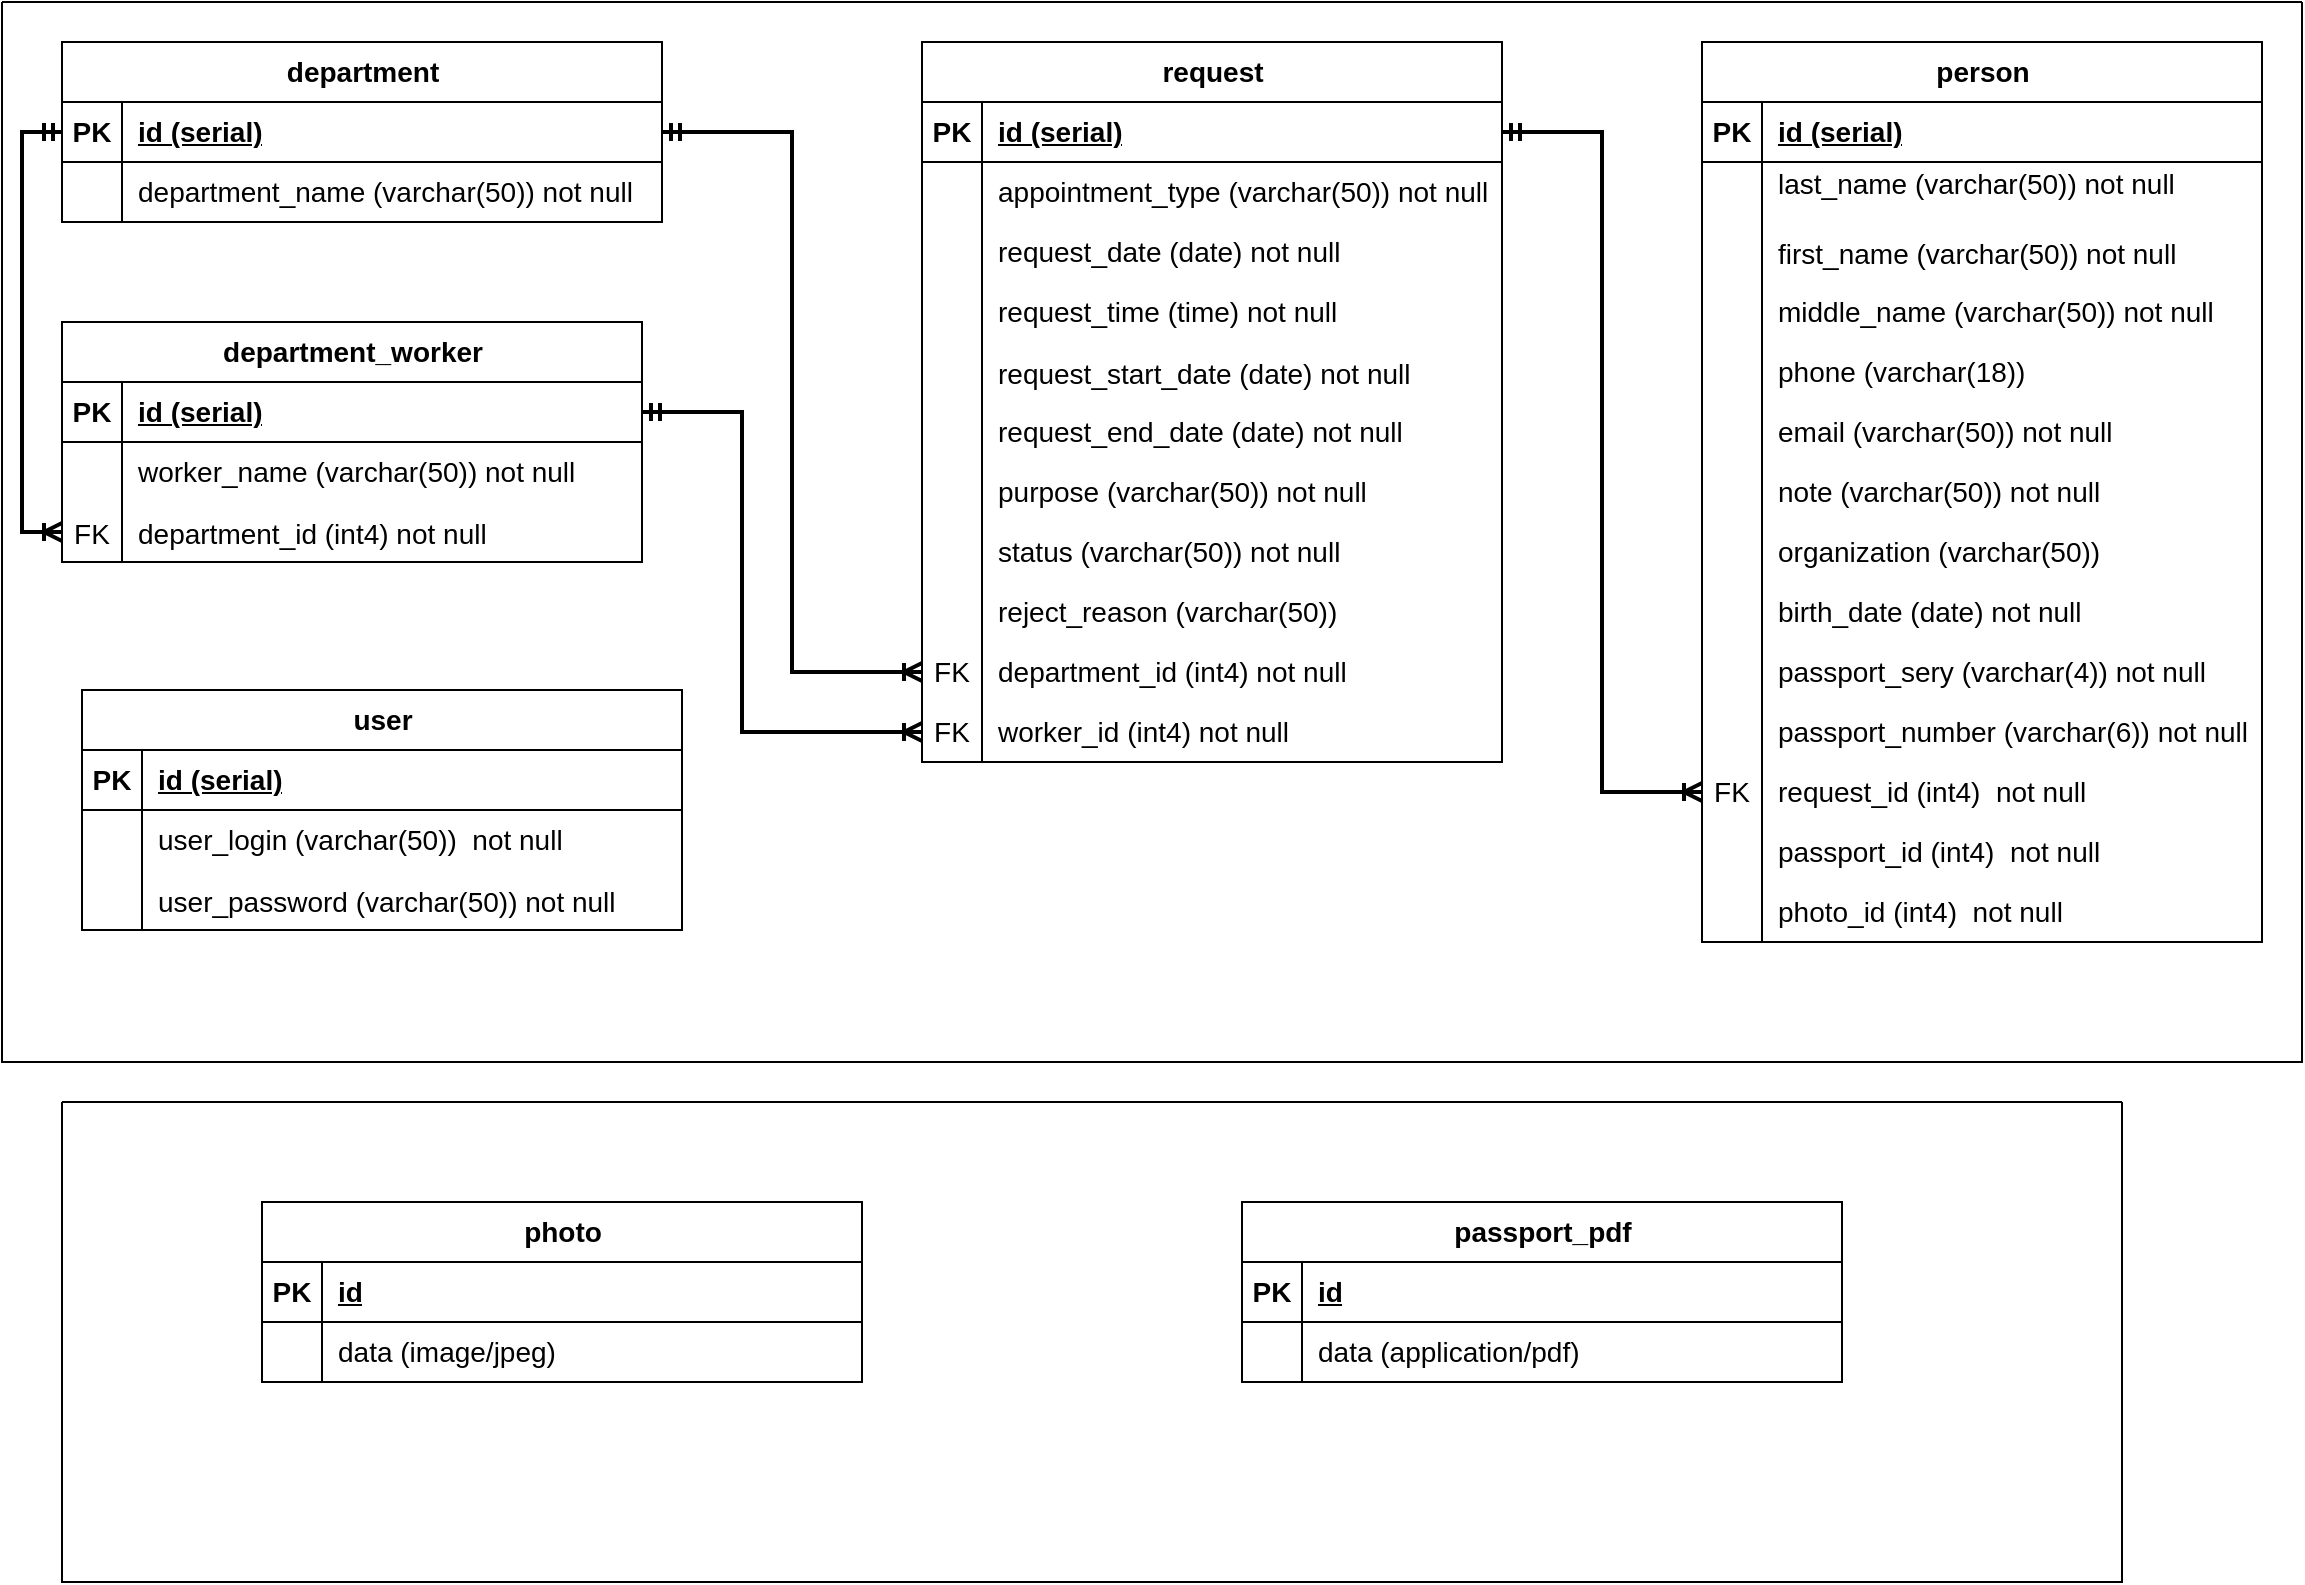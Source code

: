 <mxfile version="26.2.14">
  <diagram name="Страница — 1" id="E4Tfl_cZ5cQZEtXkLllU">
    <mxGraphModel dx="4355" dy="1090" grid="1" gridSize="10" guides="1" tooltips="1" connect="1" arrows="1" fold="1" page="1" pageScale="1" pageWidth="1169" pageHeight="827" math="0" shadow="0">
      <root>
        <mxCell id="0" />
        <mxCell id="1" parent="0" />
        <mxCell id="SEV8VFRl0ONZieU_gucn-11" value="department_worker" style="shape=table;startSize=30;container=1;collapsible=1;childLayout=tableLayout;fixedRows=1;rowLines=0;fontStyle=1;align=center;resizeLast=1;html=1;fontSize=14;" parent="1" vertex="1">
          <mxGeometry x="-2300" y="170" width="290" height="120" as="geometry" />
        </mxCell>
        <mxCell id="SEV8VFRl0ONZieU_gucn-12" value="" style="shape=tableRow;horizontal=0;startSize=0;swimlaneHead=0;swimlaneBody=0;fillColor=none;collapsible=0;dropTarget=0;points=[[0,0.5],[1,0.5]];portConstraint=eastwest;top=0;left=0;right=0;bottom=1;fontSize=14;" parent="SEV8VFRl0ONZieU_gucn-11" vertex="1">
          <mxGeometry y="30" width="290" height="30" as="geometry" />
        </mxCell>
        <mxCell id="SEV8VFRl0ONZieU_gucn-13" value="PK" style="shape=partialRectangle;connectable=0;fillColor=none;top=0;left=0;bottom=0;right=0;fontStyle=1;overflow=hidden;whiteSpace=wrap;html=1;fontSize=14;" parent="SEV8VFRl0ONZieU_gucn-12" vertex="1">
          <mxGeometry width="30" height="30" as="geometry">
            <mxRectangle width="30" height="30" as="alternateBounds" />
          </mxGeometry>
        </mxCell>
        <mxCell id="SEV8VFRl0ONZieU_gucn-14" value="id (serial)" style="shape=partialRectangle;connectable=0;fillColor=none;top=0;left=0;bottom=0;right=0;align=left;spacingLeft=6;fontStyle=5;overflow=hidden;whiteSpace=wrap;html=1;fontSize=14;" parent="SEV8VFRl0ONZieU_gucn-12" vertex="1">
          <mxGeometry x="30" width="260" height="30" as="geometry">
            <mxRectangle width="260" height="30" as="alternateBounds" />
          </mxGeometry>
        </mxCell>
        <mxCell id="SEV8VFRl0ONZieU_gucn-15" value="" style="shape=tableRow;horizontal=0;startSize=0;swimlaneHead=0;swimlaneBody=0;fillColor=none;collapsible=0;dropTarget=0;points=[[0,0.5],[1,0.5]];portConstraint=eastwest;top=0;left=0;right=0;bottom=0;fontSize=14;" parent="SEV8VFRl0ONZieU_gucn-11" vertex="1">
          <mxGeometry y="60" width="290" height="30" as="geometry" />
        </mxCell>
        <mxCell id="SEV8VFRl0ONZieU_gucn-16" value="" style="shape=partialRectangle;connectable=0;fillColor=none;top=0;left=0;bottom=0;right=0;editable=1;overflow=hidden;whiteSpace=wrap;html=1;fontSize=14;" parent="SEV8VFRl0ONZieU_gucn-15" vertex="1">
          <mxGeometry width="30" height="30" as="geometry">
            <mxRectangle width="30" height="30" as="alternateBounds" />
          </mxGeometry>
        </mxCell>
        <mxCell id="SEV8VFRl0ONZieU_gucn-17" value="worker_name (varchar(50)) not null" style="shape=partialRectangle;connectable=0;fillColor=none;top=0;left=0;bottom=0;right=0;align=left;spacingLeft=6;overflow=hidden;whiteSpace=wrap;html=1;fontSize=14;" parent="SEV8VFRl0ONZieU_gucn-15" vertex="1">
          <mxGeometry x="30" width="260" height="30" as="geometry">
            <mxRectangle width="260" height="30" as="alternateBounds" />
          </mxGeometry>
        </mxCell>
        <mxCell id="SEV8VFRl0ONZieU_gucn-18" value="" style="shape=tableRow;horizontal=0;startSize=0;swimlaneHead=0;swimlaneBody=0;fillColor=none;collapsible=0;dropTarget=0;points=[[0,0.5],[1,0.5]];portConstraint=eastwest;top=0;left=0;right=0;bottom=0;fontSize=14;" parent="SEV8VFRl0ONZieU_gucn-11" vertex="1">
          <mxGeometry y="90" width="290" height="30" as="geometry" />
        </mxCell>
        <mxCell id="SEV8VFRl0ONZieU_gucn-19" value="FK" style="shape=partialRectangle;connectable=0;fillColor=none;top=0;left=0;bottom=0;right=0;editable=1;overflow=hidden;fontSize=14;" parent="SEV8VFRl0ONZieU_gucn-18" vertex="1">
          <mxGeometry width="30" height="30" as="geometry">
            <mxRectangle width="30" height="30" as="alternateBounds" />
          </mxGeometry>
        </mxCell>
        <mxCell id="SEV8VFRl0ONZieU_gucn-20" value="department_id (int4) not null" style="shape=partialRectangle;connectable=0;fillColor=none;top=0;left=0;bottom=0;right=0;align=left;spacingLeft=6;overflow=hidden;fontSize=14;" parent="SEV8VFRl0ONZieU_gucn-18" vertex="1">
          <mxGeometry x="30" width="260" height="30" as="geometry">
            <mxRectangle width="260" height="30" as="alternateBounds" />
          </mxGeometry>
        </mxCell>
        <mxCell id="SEV8VFRl0ONZieU_gucn-36" value="department" style="shape=table;startSize=30;container=1;collapsible=1;childLayout=tableLayout;fixedRows=1;rowLines=0;fontStyle=1;align=center;resizeLast=1;html=1;fontSize=14;" parent="1" vertex="1">
          <mxGeometry x="-2300" y="30" width="300" height="90" as="geometry" />
        </mxCell>
        <mxCell id="SEV8VFRl0ONZieU_gucn-37" value="" style="shape=tableRow;horizontal=0;startSize=0;swimlaneHead=0;swimlaneBody=0;fillColor=none;collapsible=0;dropTarget=0;points=[[0,0.5],[1,0.5]];portConstraint=eastwest;top=0;left=0;right=0;bottom=1;fontSize=14;" parent="SEV8VFRl0ONZieU_gucn-36" vertex="1">
          <mxGeometry y="30" width="300" height="30" as="geometry" />
        </mxCell>
        <mxCell id="SEV8VFRl0ONZieU_gucn-38" value="PK" style="shape=partialRectangle;connectable=0;fillColor=none;top=0;left=0;bottom=0;right=0;fontStyle=1;overflow=hidden;whiteSpace=wrap;html=1;fontSize=14;" parent="SEV8VFRl0ONZieU_gucn-37" vertex="1">
          <mxGeometry width="30" height="30" as="geometry">
            <mxRectangle width="30" height="30" as="alternateBounds" />
          </mxGeometry>
        </mxCell>
        <mxCell id="SEV8VFRl0ONZieU_gucn-39" value="id (serial)" style="shape=partialRectangle;connectable=0;fillColor=none;top=0;left=0;bottom=0;right=0;align=left;spacingLeft=6;fontStyle=5;overflow=hidden;whiteSpace=wrap;html=1;fontSize=14;" parent="SEV8VFRl0ONZieU_gucn-37" vertex="1">
          <mxGeometry x="30" width="270" height="30" as="geometry">
            <mxRectangle width="270" height="30" as="alternateBounds" />
          </mxGeometry>
        </mxCell>
        <mxCell id="SEV8VFRl0ONZieU_gucn-40" value="" style="shape=tableRow;horizontal=0;startSize=0;swimlaneHead=0;swimlaneBody=0;fillColor=none;collapsible=0;dropTarget=0;points=[[0,0.5],[1,0.5]];portConstraint=eastwest;top=0;left=0;right=0;bottom=0;fontSize=14;" parent="SEV8VFRl0ONZieU_gucn-36" vertex="1">
          <mxGeometry y="60" width="300" height="30" as="geometry" />
        </mxCell>
        <mxCell id="SEV8VFRl0ONZieU_gucn-41" value="" style="shape=partialRectangle;connectable=0;fillColor=none;top=0;left=0;bottom=0;right=0;editable=1;overflow=hidden;whiteSpace=wrap;html=1;fontSize=14;" parent="SEV8VFRl0ONZieU_gucn-40" vertex="1">
          <mxGeometry width="30" height="30" as="geometry">
            <mxRectangle width="30" height="30" as="alternateBounds" />
          </mxGeometry>
        </mxCell>
        <mxCell id="SEV8VFRl0ONZieU_gucn-42" value="department_name (varchar(50)) not null&amp;nbsp;" style="shape=partialRectangle;connectable=0;fillColor=none;top=0;left=0;bottom=0;right=0;align=left;spacingLeft=6;overflow=hidden;whiteSpace=wrap;html=1;fontSize=14;" parent="SEV8VFRl0ONZieU_gucn-40" vertex="1">
          <mxGeometry x="30" width="270" height="30" as="geometry">
            <mxRectangle width="270" height="30" as="alternateBounds" />
          </mxGeometry>
        </mxCell>
        <mxCell id="SEV8VFRl0ONZieU_gucn-61" value="person" style="shape=table;startSize=30;container=1;collapsible=1;childLayout=tableLayout;fixedRows=1;rowLines=0;fontStyle=1;align=center;resizeLast=1;html=1;fontSize=14;" parent="1" vertex="1">
          <mxGeometry x="-1480" y="30" width="280" height="450" as="geometry" />
        </mxCell>
        <mxCell id="SEV8VFRl0ONZieU_gucn-62" value="" style="shape=tableRow;horizontal=0;startSize=0;swimlaneHead=0;swimlaneBody=0;fillColor=none;collapsible=0;dropTarget=0;points=[[0,0.5],[1,0.5]];portConstraint=eastwest;top=0;left=0;right=0;bottom=1;fontSize=14;" parent="SEV8VFRl0ONZieU_gucn-61" vertex="1">
          <mxGeometry y="30" width="280" height="30" as="geometry" />
        </mxCell>
        <mxCell id="SEV8VFRl0ONZieU_gucn-63" value="PK" style="shape=partialRectangle;connectable=0;fillColor=none;top=0;left=0;bottom=0;right=0;fontStyle=1;overflow=hidden;whiteSpace=wrap;html=1;fontSize=14;" parent="SEV8VFRl0ONZieU_gucn-62" vertex="1">
          <mxGeometry width="30" height="30" as="geometry">
            <mxRectangle width="30" height="30" as="alternateBounds" />
          </mxGeometry>
        </mxCell>
        <mxCell id="SEV8VFRl0ONZieU_gucn-64" value="id (serial)" style="shape=partialRectangle;connectable=0;fillColor=none;top=0;left=0;bottom=0;right=0;align=left;spacingLeft=6;fontStyle=5;overflow=hidden;whiteSpace=wrap;html=1;fontSize=14;" parent="SEV8VFRl0ONZieU_gucn-62" vertex="1">
          <mxGeometry x="30" width="250" height="30" as="geometry">
            <mxRectangle width="250" height="30" as="alternateBounds" />
          </mxGeometry>
        </mxCell>
        <mxCell id="SEV8VFRl0ONZieU_gucn-65" value="" style="shape=tableRow;horizontal=0;startSize=0;swimlaneHead=0;swimlaneBody=0;fillColor=none;collapsible=0;dropTarget=0;points=[[0,0.5],[1,0.5]];portConstraint=eastwest;top=0;left=0;right=0;bottom=0;fontSize=14;" parent="SEV8VFRl0ONZieU_gucn-61" vertex="1">
          <mxGeometry y="60" width="280" height="30" as="geometry" />
        </mxCell>
        <mxCell id="SEV8VFRl0ONZieU_gucn-66" value="" style="shape=partialRectangle;connectable=0;fillColor=none;top=0;left=0;bottom=0;right=0;editable=1;overflow=hidden;whiteSpace=wrap;html=1;fontSize=14;" parent="SEV8VFRl0ONZieU_gucn-65" vertex="1">
          <mxGeometry width="30" height="30" as="geometry">
            <mxRectangle width="30" height="30" as="alternateBounds" />
          </mxGeometry>
        </mxCell>
        <mxCell id="SEV8VFRl0ONZieU_gucn-67" value="last_name (varchar(50)) not null&lt;span style=&quot;color: rgba(0, 0, 0, 0); font-family: monospace; text-wrap-mode: nowrap;&quot;&gt;%3CmxGraphModel%3E%3Croot%3E%3CmxCell%20id%3D%220%22%2F%3E%3CmxCell%20id%3D%221%22%20parent%3D%220%22%2F%3E%3CmxCell%20id%3D%222%22%20value%3D%22%22%20style%3D%22shape%3DtableRow%3Bhorizontal%3D0%3BstartSize%3D0%3BswimlaneHead%3D0%3BswimlaneBody%3D0%3BfillColor%3Dnone%3Bcollapsible%3D0%3BdropTarget%3D0%3Bpoints%3D%5B%5B0%2C0.5%5D%2C%5B1%2C0.5%5D%5D%3BportConstraint%3Deastwest%3Btop%3D0%3Bleft%3D0%3Bright%3D0%3Bbottom%3D0%3BfontSize%3D14%3B%22%20vertex%3D%221%22%20parent%3D%221%22%3E%3CmxGeometry%20x%3D%22-1870%22%20y%3D%22180%22%20width%3D%22290%22%20height%3D%2230%22%20as%3D%22geometry%22%2F%3E%3C%2FmxCell%3E%3CmxCell%20id%3D%223%22%20value%3D%22%22%20style%3D%22shape%3DpartialRectangle%3Bconnectable%3D0%3BfillColor%3Dnone%3Btop%3D0%3Bleft%3D0%3Bbottom%3D0%3Bright%3D0%3BfontStyle%3D0%3Boverflow%3Dhidden%3BwhiteSpace%3Dwrap%3Bhtml%3D1%3BfontSize%3D14%3B%22%20vertex%3D%221%22%20parent%3D%222%22%3E%3CmxGeometry%20width%3D%2230%22%20height%3D%2230%22%20as%3D%22geometry%22%3E%3CmxRectangle%20width%3D%2230%22%20height%3D%2230%22%20as%3D%22alternateBounds%22%2F%3E%3C%2FmxGeometry%3E%3C%2FmxCell%3E%3CmxCell%20id%3D%224%22%20value%3D%22status%20(varchar(50))%22%20style%3D%22shape%3DpartialRectangle%3Bconnectable%3D0%3BfillColor%3Dnone%3Btop%3D0%3Bleft%3D0%3Bbottom%3D0%3Bright%3D0%3Balign%3Dleft%3BspacingLeft%3D6%3BfontStyle%3D0%3Boverflow%3Dhidden%3BwhiteSpace%3Dwrap%3Bhtml%3D1%3BfontSize%3D14%3B%22%20vertex%3D%221%22%20parent%3D%222%22%3E%3CmxGeometry%20x%3D%2230%22%20width%3D%22260%22%20height%3D%2230%22%20as%3D%22geometry%22%3E%3CmxRectangle%20width%3D%22260%22%20height%3D%2230%22%20as%3D%22alternateBounds%22%2F%3E%3C%2FmxGeometry%3E%3C%2FmxCell%3E%3C%2Froot%3E%3C%2FmxGraphModel%3E&amp;nbsp;&lt;/span&gt;" style="shape=partialRectangle;connectable=0;fillColor=none;top=0;left=0;bottom=0;right=0;align=left;spacingLeft=6;overflow=hidden;whiteSpace=wrap;html=1;fontSize=14;" parent="SEV8VFRl0ONZieU_gucn-65" vertex="1">
          <mxGeometry x="30" width="250" height="30" as="geometry">
            <mxRectangle width="250" height="30" as="alternateBounds" />
          </mxGeometry>
        </mxCell>
        <mxCell id="SEV8VFRl0ONZieU_gucn-68" value="" style="shape=tableRow;horizontal=0;startSize=0;swimlaneHead=0;swimlaneBody=0;fillColor=none;collapsible=0;dropTarget=0;points=[[0,0.5],[1,0.5]];portConstraint=eastwest;top=0;left=0;right=0;bottom=0;fontSize=14;" parent="SEV8VFRl0ONZieU_gucn-61" vertex="1">
          <mxGeometry y="90" width="280" height="30" as="geometry" />
        </mxCell>
        <mxCell id="SEV8VFRl0ONZieU_gucn-69" value="" style="shape=partialRectangle;connectable=0;fillColor=none;top=0;left=0;bottom=0;right=0;editable=1;overflow=hidden;fontSize=14;" parent="SEV8VFRl0ONZieU_gucn-68" vertex="1">
          <mxGeometry width="30" height="30" as="geometry">
            <mxRectangle width="30" height="30" as="alternateBounds" />
          </mxGeometry>
        </mxCell>
        <mxCell id="SEV8VFRl0ONZieU_gucn-70" value="first_name (varchar(50)) not null" style="shape=partialRectangle;connectable=0;fillColor=none;top=0;left=0;bottom=0;right=0;align=left;spacingLeft=6;overflow=hidden;fontSize=14;" parent="SEV8VFRl0ONZieU_gucn-68" vertex="1">
          <mxGeometry x="30" width="250" height="30" as="geometry">
            <mxRectangle width="250" height="30" as="alternateBounds" />
          </mxGeometry>
        </mxCell>
        <mxCell id="SEV8VFRl0ONZieU_gucn-72" value="" style="shape=tableRow;horizontal=0;startSize=0;swimlaneHead=0;swimlaneBody=0;fillColor=none;collapsible=0;dropTarget=0;points=[[0,0.5],[1,0.5]];portConstraint=eastwest;top=0;left=0;right=0;bottom=0;fontSize=14;" parent="SEV8VFRl0ONZieU_gucn-61" vertex="1">
          <mxGeometry y="120" width="280" height="30" as="geometry" />
        </mxCell>
        <mxCell id="SEV8VFRl0ONZieU_gucn-73" value="" style="shape=partialRectangle;connectable=0;fillColor=none;top=0;left=0;bottom=0;right=0;fontStyle=0;overflow=hidden;whiteSpace=wrap;html=1;fontSize=14;" parent="SEV8VFRl0ONZieU_gucn-72" vertex="1">
          <mxGeometry width="30" height="30" as="geometry">
            <mxRectangle width="30" height="30" as="alternateBounds" />
          </mxGeometry>
        </mxCell>
        <mxCell id="SEV8VFRl0ONZieU_gucn-74" value="middle_name (varchar(50))&amp;nbsp;not null" style="shape=partialRectangle;connectable=0;fillColor=none;top=0;left=0;bottom=0;right=0;align=left;spacingLeft=6;fontStyle=0;overflow=hidden;whiteSpace=wrap;html=1;fontSize=14;" parent="SEV8VFRl0ONZieU_gucn-72" vertex="1">
          <mxGeometry x="30" width="250" height="30" as="geometry">
            <mxRectangle width="250" height="30" as="alternateBounds" />
          </mxGeometry>
        </mxCell>
        <mxCell id="SEV8VFRl0ONZieU_gucn-80" value="" style="shape=tableRow;horizontal=0;startSize=0;swimlaneHead=0;swimlaneBody=0;fillColor=none;collapsible=0;dropTarget=0;points=[[0,0.5],[1,0.5]];portConstraint=eastwest;top=0;left=0;right=0;bottom=0;fontSize=14;" parent="SEV8VFRl0ONZieU_gucn-61" vertex="1">
          <mxGeometry y="150" width="280" height="30" as="geometry" />
        </mxCell>
        <mxCell id="SEV8VFRl0ONZieU_gucn-81" value="" style="shape=partialRectangle;connectable=0;fillColor=none;top=0;left=0;bottom=0;right=0;fontStyle=0;overflow=hidden;whiteSpace=wrap;html=1;fontSize=14;" parent="SEV8VFRl0ONZieU_gucn-80" vertex="1">
          <mxGeometry width="30" height="30" as="geometry">
            <mxRectangle width="30" height="30" as="alternateBounds" />
          </mxGeometry>
        </mxCell>
        <mxCell id="SEV8VFRl0ONZieU_gucn-82" value="phone (varchar(18))" style="shape=partialRectangle;connectable=0;fillColor=none;top=0;left=0;bottom=0;right=0;align=left;spacingLeft=6;fontStyle=0;overflow=hidden;whiteSpace=wrap;html=1;fontSize=14;" parent="SEV8VFRl0ONZieU_gucn-80" vertex="1">
          <mxGeometry x="30" width="250" height="30" as="geometry">
            <mxRectangle width="250" height="30" as="alternateBounds" />
          </mxGeometry>
        </mxCell>
        <mxCell id="SEV8VFRl0ONZieU_gucn-84" value="" style="shape=tableRow;horizontal=0;startSize=0;swimlaneHead=0;swimlaneBody=0;fillColor=none;collapsible=0;dropTarget=0;points=[[0,0.5],[1,0.5]];portConstraint=eastwest;top=0;left=0;right=0;bottom=0;fontSize=14;" parent="SEV8VFRl0ONZieU_gucn-61" vertex="1">
          <mxGeometry y="180" width="280" height="30" as="geometry" />
        </mxCell>
        <mxCell id="SEV8VFRl0ONZieU_gucn-85" value="" style="shape=partialRectangle;connectable=0;fillColor=none;top=0;left=0;bottom=0;right=0;fontStyle=0;overflow=hidden;whiteSpace=wrap;html=1;fontSize=14;" parent="SEV8VFRl0ONZieU_gucn-84" vertex="1">
          <mxGeometry width="30" height="30" as="geometry">
            <mxRectangle width="30" height="30" as="alternateBounds" />
          </mxGeometry>
        </mxCell>
        <mxCell id="SEV8VFRl0ONZieU_gucn-86" value="email (varchar(50))&amp;nbsp;not null" style="shape=partialRectangle;connectable=0;fillColor=none;top=0;left=0;bottom=0;right=0;align=left;spacingLeft=6;fontStyle=0;overflow=hidden;whiteSpace=wrap;html=1;fontSize=14;" parent="SEV8VFRl0ONZieU_gucn-84" vertex="1">
          <mxGeometry x="30" width="250" height="30" as="geometry">
            <mxRectangle width="250" height="30" as="alternateBounds" />
          </mxGeometry>
        </mxCell>
        <mxCell id="SEV8VFRl0ONZieU_gucn-88" value="" style="shape=tableRow;horizontal=0;startSize=0;swimlaneHead=0;swimlaneBody=0;fillColor=none;collapsible=0;dropTarget=0;points=[[0,0.5],[1,0.5]];portConstraint=eastwest;top=0;left=0;right=0;bottom=0;fontSize=14;" parent="SEV8VFRl0ONZieU_gucn-61" vertex="1">
          <mxGeometry y="210" width="280" height="30" as="geometry" />
        </mxCell>
        <mxCell id="SEV8VFRl0ONZieU_gucn-89" value="" style="shape=partialRectangle;connectable=0;fillColor=none;top=0;left=0;bottom=0;right=0;fontStyle=0;overflow=hidden;whiteSpace=wrap;html=1;fontSize=14;" parent="SEV8VFRl0ONZieU_gucn-88" vertex="1">
          <mxGeometry width="30" height="30" as="geometry">
            <mxRectangle width="30" height="30" as="alternateBounds" />
          </mxGeometry>
        </mxCell>
        <mxCell id="SEV8VFRl0ONZieU_gucn-90" value="note (varchar(50))&amp;nbsp;not null" style="shape=partialRectangle;connectable=0;fillColor=none;top=0;left=0;bottom=0;right=0;align=left;spacingLeft=6;fontStyle=0;overflow=hidden;whiteSpace=wrap;html=1;fontSize=14;" parent="SEV8VFRl0ONZieU_gucn-88" vertex="1">
          <mxGeometry x="30" width="250" height="30" as="geometry">
            <mxRectangle width="250" height="30" as="alternateBounds" />
          </mxGeometry>
        </mxCell>
        <mxCell id="SEV8VFRl0ONZieU_gucn-92" value="" style="shape=tableRow;horizontal=0;startSize=0;swimlaneHead=0;swimlaneBody=0;fillColor=none;collapsible=0;dropTarget=0;points=[[0,0.5],[1,0.5]];portConstraint=eastwest;top=0;left=0;right=0;bottom=0;fontSize=14;" parent="SEV8VFRl0ONZieU_gucn-61" vertex="1">
          <mxGeometry y="240" width="280" height="30" as="geometry" />
        </mxCell>
        <mxCell id="SEV8VFRl0ONZieU_gucn-93" value="" style="shape=partialRectangle;connectable=0;fillColor=none;top=0;left=0;bottom=0;right=0;fontStyle=0;overflow=hidden;whiteSpace=wrap;html=1;fontSize=14;" parent="SEV8VFRl0ONZieU_gucn-92" vertex="1">
          <mxGeometry width="30" height="30" as="geometry">
            <mxRectangle width="30" height="30" as="alternateBounds" />
          </mxGeometry>
        </mxCell>
        <mxCell id="SEV8VFRl0ONZieU_gucn-94" value="organization (varchar(50))" style="shape=partialRectangle;connectable=0;fillColor=none;top=0;left=0;bottom=0;right=0;align=left;spacingLeft=6;fontStyle=0;overflow=hidden;whiteSpace=wrap;html=1;fontSize=14;" parent="SEV8VFRl0ONZieU_gucn-92" vertex="1">
          <mxGeometry x="30" width="250" height="30" as="geometry">
            <mxRectangle width="250" height="30" as="alternateBounds" />
          </mxGeometry>
        </mxCell>
        <mxCell id="SEV8VFRl0ONZieU_gucn-96" value="" style="shape=tableRow;horizontal=0;startSize=0;swimlaneHead=0;swimlaneBody=0;fillColor=none;collapsible=0;dropTarget=0;points=[[0,0.5],[1,0.5]];portConstraint=eastwest;top=0;left=0;right=0;bottom=0;fontSize=14;" parent="SEV8VFRl0ONZieU_gucn-61" vertex="1">
          <mxGeometry y="270" width="280" height="30" as="geometry" />
        </mxCell>
        <mxCell id="SEV8VFRl0ONZieU_gucn-97" value="" style="shape=partialRectangle;connectable=0;fillColor=none;top=0;left=0;bottom=0;right=0;fontStyle=0;overflow=hidden;whiteSpace=wrap;html=1;fontSize=14;" parent="SEV8VFRl0ONZieU_gucn-96" vertex="1">
          <mxGeometry width="30" height="30" as="geometry">
            <mxRectangle width="30" height="30" as="alternateBounds" />
          </mxGeometry>
        </mxCell>
        <mxCell id="SEV8VFRl0ONZieU_gucn-98" value="birth_date (date)&amp;nbsp;not null" style="shape=partialRectangle;connectable=0;fillColor=none;top=0;left=0;bottom=0;right=0;align=left;spacingLeft=6;fontStyle=0;overflow=hidden;whiteSpace=wrap;html=1;fontSize=14;" parent="SEV8VFRl0ONZieU_gucn-96" vertex="1">
          <mxGeometry x="30" width="250" height="30" as="geometry">
            <mxRectangle width="250" height="30" as="alternateBounds" />
          </mxGeometry>
        </mxCell>
        <mxCell id="SEV8VFRl0ONZieU_gucn-100" value="" style="shape=tableRow;horizontal=0;startSize=0;swimlaneHead=0;swimlaneBody=0;fillColor=none;collapsible=0;dropTarget=0;points=[[0,0.5],[1,0.5]];portConstraint=eastwest;top=0;left=0;right=0;bottom=0;fontSize=14;" parent="SEV8VFRl0ONZieU_gucn-61" vertex="1">
          <mxGeometry y="300" width="280" height="30" as="geometry" />
        </mxCell>
        <mxCell id="SEV8VFRl0ONZieU_gucn-101" value="" style="shape=partialRectangle;connectable=0;fillColor=none;top=0;left=0;bottom=0;right=0;fontStyle=0;overflow=hidden;whiteSpace=wrap;html=1;fontSize=14;" parent="SEV8VFRl0ONZieU_gucn-100" vertex="1">
          <mxGeometry width="30" height="30" as="geometry">
            <mxRectangle width="30" height="30" as="alternateBounds" />
          </mxGeometry>
        </mxCell>
        <mxCell id="SEV8VFRl0ONZieU_gucn-102" value="passport_sery (varchar(4))&amp;nbsp;not null" style="shape=partialRectangle;connectable=0;fillColor=none;top=0;left=0;bottom=0;right=0;align=left;spacingLeft=6;fontStyle=0;overflow=hidden;whiteSpace=wrap;html=1;fontSize=14;" parent="SEV8VFRl0ONZieU_gucn-100" vertex="1">
          <mxGeometry x="30" width="250" height="30" as="geometry">
            <mxRectangle width="250" height="30" as="alternateBounds" />
          </mxGeometry>
        </mxCell>
        <mxCell id="SEV8VFRl0ONZieU_gucn-104" value="" style="shape=tableRow;horizontal=0;startSize=0;swimlaneHead=0;swimlaneBody=0;fillColor=none;collapsible=0;dropTarget=0;points=[[0,0.5],[1,0.5]];portConstraint=eastwest;top=0;left=0;right=0;bottom=0;fontSize=14;" parent="SEV8VFRl0ONZieU_gucn-61" vertex="1">
          <mxGeometry y="330" width="280" height="30" as="geometry" />
        </mxCell>
        <mxCell id="SEV8VFRl0ONZieU_gucn-105" value="" style="shape=partialRectangle;connectable=0;fillColor=none;top=0;left=0;bottom=0;right=0;fontStyle=0;overflow=hidden;whiteSpace=wrap;html=1;fontSize=14;" parent="SEV8VFRl0ONZieU_gucn-104" vertex="1">
          <mxGeometry width="30" height="30" as="geometry">
            <mxRectangle width="30" height="30" as="alternateBounds" />
          </mxGeometry>
        </mxCell>
        <mxCell id="SEV8VFRl0ONZieU_gucn-106" value="passport_number (varchar(6)) not null" style="shape=partialRectangle;connectable=0;fillColor=none;top=0;left=0;bottom=0;right=0;align=left;spacingLeft=6;fontStyle=0;overflow=hidden;whiteSpace=wrap;html=1;fontSize=14;" parent="SEV8VFRl0ONZieU_gucn-104" vertex="1">
          <mxGeometry x="30" width="250" height="30" as="geometry">
            <mxRectangle width="250" height="30" as="alternateBounds" />
          </mxGeometry>
        </mxCell>
        <mxCell id="SEV8VFRl0ONZieU_gucn-108" value="" style="shape=tableRow;horizontal=0;startSize=0;swimlaneHead=0;swimlaneBody=0;fillColor=none;collapsible=0;dropTarget=0;points=[[0,0.5],[1,0.5]];portConstraint=eastwest;top=0;left=0;right=0;bottom=0;fontSize=14;" parent="SEV8VFRl0ONZieU_gucn-61" vertex="1">
          <mxGeometry y="360" width="280" height="30" as="geometry" />
        </mxCell>
        <mxCell id="SEV8VFRl0ONZieU_gucn-109" value="FK" style="shape=partialRectangle;connectable=0;fillColor=none;top=0;left=0;bottom=0;right=0;fontStyle=0;overflow=hidden;whiteSpace=wrap;html=1;fontSize=14;" parent="SEV8VFRl0ONZieU_gucn-108" vertex="1">
          <mxGeometry width="30" height="30" as="geometry">
            <mxRectangle width="30" height="30" as="alternateBounds" />
          </mxGeometry>
        </mxCell>
        <mxCell id="SEV8VFRl0ONZieU_gucn-110" value="request_id (int4)&amp;nbsp;&amp;nbsp;not null" style="shape=partialRectangle;connectable=0;fillColor=none;top=0;left=0;bottom=0;right=0;align=left;spacingLeft=6;fontStyle=0;overflow=hidden;whiteSpace=wrap;html=1;fontSize=14;" parent="SEV8VFRl0ONZieU_gucn-108" vertex="1">
          <mxGeometry x="30" width="250" height="30" as="geometry">
            <mxRectangle width="250" height="30" as="alternateBounds" />
          </mxGeometry>
        </mxCell>
        <mxCell id="SEV8VFRl0ONZieU_gucn-126" value="" style="shape=tableRow;horizontal=0;startSize=0;swimlaneHead=0;swimlaneBody=0;fillColor=none;collapsible=0;dropTarget=0;points=[[0,0.5],[1,0.5]];portConstraint=eastwest;top=0;left=0;right=0;bottom=0;fontSize=14;" parent="SEV8VFRl0ONZieU_gucn-61" vertex="1">
          <mxGeometry y="390" width="280" height="30" as="geometry" />
        </mxCell>
        <mxCell id="SEV8VFRl0ONZieU_gucn-127" value="" style="shape=partialRectangle;connectable=0;fillColor=none;top=0;left=0;bottom=0;right=0;fontStyle=0;overflow=hidden;whiteSpace=wrap;html=1;fontSize=14;" parent="SEV8VFRl0ONZieU_gucn-126" vertex="1">
          <mxGeometry width="30" height="30" as="geometry">
            <mxRectangle width="30" height="30" as="alternateBounds" />
          </mxGeometry>
        </mxCell>
        <mxCell id="SEV8VFRl0ONZieU_gucn-128" value="passport_id (int4)&amp;nbsp;&amp;nbsp;not null" style="shape=partialRectangle;connectable=0;fillColor=none;top=0;left=0;bottom=0;right=0;align=left;spacingLeft=6;fontStyle=0;overflow=hidden;whiteSpace=wrap;html=1;fontSize=14;" parent="SEV8VFRl0ONZieU_gucn-126" vertex="1">
          <mxGeometry x="30" width="250" height="30" as="geometry">
            <mxRectangle width="250" height="30" as="alternateBounds" />
          </mxGeometry>
        </mxCell>
        <mxCell id="SEV8VFRl0ONZieU_gucn-119" value="" style="shape=tableRow;horizontal=0;startSize=0;swimlaneHead=0;swimlaneBody=0;fillColor=none;collapsible=0;dropTarget=0;points=[[0,0.5],[1,0.5]];portConstraint=eastwest;top=0;left=0;right=0;bottom=0;fontSize=14;" parent="SEV8VFRl0ONZieU_gucn-61" vertex="1">
          <mxGeometry y="420" width="280" height="30" as="geometry" />
        </mxCell>
        <mxCell id="SEV8VFRl0ONZieU_gucn-120" value="" style="shape=partialRectangle;connectable=0;fillColor=none;top=0;left=0;bottom=0;right=0;fontStyle=0;overflow=hidden;whiteSpace=wrap;html=1;fontSize=14;" parent="SEV8VFRl0ONZieU_gucn-119" vertex="1">
          <mxGeometry width="30" height="30" as="geometry">
            <mxRectangle width="30" height="30" as="alternateBounds" />
          </mxGeometry>
        </mxCell>
        <mxCell id="SEV8VFRl0ONZieU_gucn-121" value="photo_id (int4)&amp;nbsp;&amp;nbsp;not null" style="shape=partialRectangle;connectable=0;fillColor=none;top=0;left=0;bottom=0;right=0;align=left;spacingLeft=6;fontStyle=0;overflow=hidden;whiteSpace=wrap;html=1;fontSize=14;" parent="SEV8VFRl0ONZieU_gucn-119" vertex="1">
          <mxGeometry x="30" width="250" height="30" as="geometry">
            <mxRectangle width="250" height="30" as="alternateBounds" />
          </mxGeometry>
        </mxCell>
        <mxCell id="SEV8VFRl0ONZieU_gucn-129" value="request" style="shape=table;startSize=30;container=1;collapsible=1;childLayout=tableLayout;fixedRows=1;rowLines=0;fontStyle=1;align=center;resizeLast=1;html=1;fontSize=14;" parent="1" vertex="1">
          <mxGeometry x="-1870" y="30" width="290" height="360" as="geometry" />
        </mxCell>
        <mxCell id="SEV8VFRl0ONZieU_gucn-130" value="" style="shape=tableRow;horizontal=0;startSize=0;swimlaneHead=0;swimlaneBody=0;fillColor=none;collapsible=0;dropTarget=0;points=[[0,0.5],[1,0.5]];portConstraint=eastwest;top=0;left=0;right=0;bottom=1;fontSize=14;" parent="SEV8VFRl0ONZieU_gucn-129" vertex="1">
          <mxGeometry y="30" width="290" height="30" as="geometry" />
        </mxCell>
        <mxCell id="SEV8VFRl0ONZieU_gucn-131" value="PK" style="shape=partialRectangle;connectable=0;fillColor=none;top=0;left=0;bottom=0;right=0;fontStyle=1;overflow=hidden;whiteSpace=wrap;html=1;fontSize=14;" parent="SEV8VFRl0ONZieU_gucn-130" vertex="1">
          <mxGeometry width="30" height="30" as="geometry">
            <mxRectangle width="30" height="30" as="alternateBounds" />
          </mxGeometry>
        </mxCell>
        <mxCell id="SEV8VFRl0ONZieU_gucn-132" value="id (serial)" style="shape=partialRectangle;connectable=0;fillColor=none;top=0;left=0;bottom=0;right=0;align=left;spacingLeft=6;fontStyle=5;overflow=hidden;whiteSpace=wrap;html=1;fontSize=14;" parent="SEV8VFRl0ONZieU_gucn-130" vertex="1">
          <mxGeometry x="30" width="260" height="30" as="geometry">
            <mxRectangle width="260" height="30" as="alternateBounds" />
          </mxGeometry>
        </mxCell>
        <mxCell id="SEV8VFRl0ONZieU_gucn-133" value="" style="shape=tableRow;horizontal=0;startSize=0;swimlaneHead=0;swimlaneBody=0;fillColor=none;collapsible=0;dropTarget=0;points=[[0,0.5],[1,0.5]];portConstraint=eastwest;top=0;left=0;right=0;bottom=0;fontSize=14;" parent="SEV8VFRl0ONZieU_gucn-129" vertex="1">
          <mxGeometry y="60" width="290" height="30" as="geometry" />
        </mxCell>
        <mxCell id="SEV8VFRl0ONZieU_gucn-134" value="" style="shape=partialRectangle;connectable=0;fillColor=none;top=0;left=0;bottom=0;right=0;editable=1;overflow=hidden;whiteSpace=wrap;html=1;fontSize=14;" parent="SEV8VFRl0ONZieU_gucn-133" vertex="1">
          <mxGeometry width="30" height="30" as="geometry">
            <mxRectangle width="30" height="30" as="alternateBounds" />
          </mxGeometry>
        </mxCell>
        <mxCell id="SEV8VFRl0ONZieU_gucn-135" value="appointment_type (varchar(50)) not null" style="shape=partialRectangle;connectable=0;fillColor=none;top=0;left=0;bottom=0;right=0;align=left;spacingLeft=6;overflow=hidden;whiteSpace=wrap;html=1;fontSize=14;" parent="SEV8VFRl0ONZieU_gucn-133" vertex="1">
          <mxGeometry x="30" width="260" height="30" as="geometry">
            <mxRectangle width="260" height="30" as="alternateBounds" />
          </mxGeometry>
        </mxCell>
        <mxCell id="SEV8VFRl0ONZieU_gucn-232" value="" style="shape=tableRow;horizontal=0;startSize=0;swimlaneHead=0;swimlaneBody=0;fillColor=none;collapsible=0;dropTarget=0;points=[[0,0.5],[1,0.5]];portConstraint=eastwest;top=0;left=0;right=0;bottom=0;fontSize=14;" parent="SEV8VFRl0ONZieU_gucn-129" vertex="1">
          <mxGeometry y="90" width="290" height="30" as="geometry" />
        </mxCell>
        <mxCell id="SEV8VFRl0ONZieU_gucn-233" value="" style="shape=partialRectangle;connectable=0;fillColor=none;top=0;left=0;bottom=0;right=0;fontStyle=0;overflow=hidden;whiteSpace=wrap;html=1;fontSize=14;" parent="SEV8VFRl0ONZieU_gucn-232" vertex="1">
          <mxGeometry width="30" height="30" as="geometry">
            <mxRectangle width="30" height="30" as="alternateBounds" />
          </mxGeometry>
        </mxCell>
        <mxCell id="SEV8VFRl0ONZieU_gucn-234" value="request_date (date) not null" style="shape=partialRectangle;connectable=0;fillColor=none;top=0;left=0;bottom=0;right=0;align=left;spacingLeft=6;fontStyle=0;overflow=hidden;whiteSpace=wrap;html=1;fontSize=14;" parent="SEV8VFRl0ONZieU_gucn-232" vertex="1">
          <mxGeometry x="30" width="260" height="30" as="geometry">
            <mxRectangle width="260" height="30" as="alternateBounds" />
          </mxGeometry>
        </mxCell>
        <mxCell id="SEV8VFRl0ONZieU_gucn-236" value="" style="shape=tableRow;horizontal=0;startSize=0;swimlaneHead=0;swimlaneBody=0;fillColor=none;collapsible=0;dropTarget=0;points=[[0,0.5],[1,0.5]];portConstraint=eastwest;top=0;left=0;right=0;bottom=0;fontSize=14;" parent="SEV8VFRl0ONZieU_gucn-129" vertex="1">
          <mxGeometry y="120" width="290" height="30" as="geometry" />
        </mxCell>
        <mxCell id="SEV8VFRl0ONZieU_gucn-237" value="" style="shape=partialRectangle;connectable=0;fillColor=none;top=0;left=0;bottom=0;right=0;fontStyle=0;overflow=hidden;whiteSpace=wrap;html=1;fontSize=14;" parent="SEV8VFRl0ONZieU_gucn-236" vertex="1">
          <mxGeometry width="30" height="30" as="geometry">
            <mxRectangle width="30" height="30" as="alternateBounds" />
          </mxGeometry>
        </mxCell>
        <mxCell id="SEV8VFRl0ONZieU_gucn-238" value="&lt;font&gt;request_time (time) not null&lt;/font&gt;" style="shape=partialRectangle;connectable=0;fillColor=none;top=0;left=0;bottom=0;right=0;align=left;spacingLeft=6;fontStyle=0;overflow=hidden;whiteSpace=wrap;html=1;fontSize=14;" parent="SEV8VFRl0ONZieU_gucn-236" vertex="1">
          <mxGeometry x="30" width="260" height="30" as="geometry">
            <mxRectangle width="260" height="30" as="alternateBounds" />
          </mxGeometry>
        </mxCell>
        <mxCell id="SEV8VFRl0ONZieU_gucn-136" value="" style="shape=tableRow;horizontal=0;startSize=0;swimlaneHead=0;swimlaneBody=0;fillColor=none;collapsible=0;dropTarget=0;points=[[0,0.5],[1,0.5]];portConstraint=eastwest;top=0;left=0;right=0;bottom=0;fontSize=14;" parent="SEV8VFRl0ONZieU_gucn-129" vertex="1">
          <mxGeometry y="150" width="290" height="30" as="geometry" />
        </mxCell>
        <mxCell id="SEV8VFRl0ONZieU_gucn-137" value="" style="shape=partialRectangle;connectable=0;fillColor=none;top=0;left=0;bottom=0;right=0;editable=1;overflow=hidden;fontSize=14;" parent="SEV8VFRl0ONZieU_gucn-136" vertex="1">
          <mxGeometry width="30" height="30" as="geometry">
            <mxRectangle width="30" height="30" as="alternateBounds" />
          </mxGeometry>
        </mxCell>
        <mxCell id="SEV8VFRl0ONZieU_gucn-138" value="request_start_date (date) not null" style="shape=partialRectangle;connectable=0;fillColor=none;top=0;left=0;bottom=0;right=0;align=left;spacingLeft=6;overflow=hidden;fontSize=14;" parent="SEV8VFRl0ONZieU_gucn-136" vertex="1">
          <mxGeometry x="30" width="260" height="30" as="geometry">
            <mxRectangle width="260" height="30" as="alternateBounds" />
          </mxGeometry>
        </mxCell>
        <mxCell id="SEV8VFRl0ONZieU_gucn-139" value="" style="shape=tableRow;horizontal=0;startSize=0;swimlaneHead=0;swimlaneBody=0;fillColor=none;collapsible=0;dropTarget=0;points=[[0,0.5],[1,0.5]];portConstraint=eastwest;top=0;left=0;right=0;bottom=0;fontSize=14;" parent="SEV8VFRl0ONZieU_gucn-129" vertex="1">
          <mxGeometry y="180" width="290" height="30" as="geometry" />
        </mxCell>
        <mxCell id="SEV8VFRl0ONZieU_gucn-140" value="" style="shape=partialRectangle;connectable=0;fillColor=none;top=0;left=0;bottom=0;right=0;fontStyle=0;overflow=hidden;whiteSpace=wrap;html=1;fontSize=14;" parent="SEV8VFRl0ONZieU_gucn-139" vertex="1">
          <mxGeometry width="30" height="30" as="geometry">
            <mxRectangle width="30" height="30" as="alternateBounds" />
          </mxGeometry>
        </mxCell>
        <mxCell id="SEV8VFRl0ONZieU_gucn-141" value="request_end_date (date)&lt;span style=&quot;text-wrap-mode: nowrap;&quot;&gt;&amp;nbsp;not null&lt;/span&gt;" style="shape=partialRectangle;connectable=0;fillColor=none;top=0;left=0;bottom=0;right=0;align=left;spacingLeft=6;fontStyle=0;overflow=hidden;whiteSpace=wrap;html=1;fontSize=14;" parent="SEV8VFRl0ONZieU_gucn-139" vertex="1">
          <mxGeometry x="30" width="260" height="30" as="geometry">
            <mxRectangle width="260" height="30" as="alternateBounds" />
          </mxGeometry>
        </mxCell>
        <mxCell id="SEV8VFRl0ONZieU_gucn-205" value="" style="shape=tableRow;horizontal=0;startSize=0;swimlaneHead=0;swimlaneBody=0;fillColor=none;collapsible=0;dropTarget=0;points=[[0,0.5],[1,0.5]];portConstraint=eastwest;top=0;left=0;right=0;bottom=0;fontSize=14;" parent="SEV8VFRl0ONZieU_gucn-129" vertex="1">
          <mxGeometry y="210" width="290" height="30" as="geometry" />
        </mxCell>
        <mxCell id="SEV8VFRl0ONZieU_gucn-206" value="" style="shape=partialRectangle;connectable=0;fillColor=none;top=0;left=0;bottom=0;right=0;fontStyle=0;overflow=hidden;whiteSpace=wrap;html=1;fontSize=14;" parent="SEV8VFRl0ONZieU_gucn-205" vertex="1">
          <mxGeometry width="30" height="30" as="geometry">
            <mxRectangle width="30" height="30" as="alternateBounds" />
          </mxGeometry>
        </mxCell>
        <mxCell id="SEV8VFRl0ONZieU_gucn-207" value="purpose (varchar(50)) not null" style="shape=partialRectangle;connectable=0;fillColor=none;top=0;left=0;bottom=0;right=0;align=left;spacingLeft=6;fontStyle=0;overflow=hidden;whiteSpace=wrap;html=1;fontSize=14;" parent="SEV8VFRl0ONZieU_gucn-205" vertex="1">
          <mxGeometry x="30" width="260" height="30" as="geometry">
            <mxRectangle width="260" height="30" as="alternateBounds" />
          </mxGeometry>
        </mxCell>
        <mxCell id="SEV8VFRl0ONZieU_gucn-142" value="" style="shape=tableRow;horizontal=0;startSize=0;swimlaneHead=0;swimlaneBody=0;fillColor=none;collapsible=0;dropTarget=0;points=[[0,0.5],[1,0.5]];portConstraint=eastwest;top=0;left=0;right=0;bottom=0;fontSize=14;" parent="SEV8VFRl0ONZieU_gucn-129" vertex="1">
          <mxGeometry y="240" width="290" height="30" as="geometry" />
        </mxCell>
        <mxCell id="SEV8VFRl0ONZieU_gucn-143" value="" style="shape=partialRectangle;connectable=0;fillColor=none;top=0;left=0;bottom=0;right=0;fontStyle=0;overflow=hidden;whiteSpace=wrap;html=1;fontSize=14;" parent="SEV8VFRl0ONZieU_gucn-142" vertex="1">
          <mxGeometry width="30" height="30" as="geometry">
            <mxRectangle width="30" height="30" as="alternateBounds" />
          </mxGeometry>
        </mxCell>
        <mxCell id="SEV8VFRl0ONZieU_gucn-144" value="status (varchar(50)) not null" style="shape=partialRectangle;connectable=0;fillColor=none;top=0;left=0;bottom=0;right=0;align=left;spacingLeft=6;fontStyle=0;overflow=hidden;whiteSpace=wrap;html=1;fontSize=14;" parent="SEV8VFRl0ONZieU_gucn-142" vertex="1">
          <mxGeometry x="30" width="260" height="30" as="geometry">
            <mxRectangle width="260" height="30" as="alternateBounds" />
          </mxGeometry>
        </mxCell>
        <mxCell id="SEV8VFRl0ONZieU_gucn-145" value="" style="shape=tableRow;horizontal=0;startSize=0;swimlaneHead=0;swimlaneBody=0;fillColor=none;collapsible=0;dropTarget=0;points=[[0,0.5],[1,0.5]];portConstraint=eastwest;top=0;left=0;right=0;bottom=0;fontSize=14;" parent="SEV8VFRl0ONZieU_gucn-129" vertex="1">
          <mxGeometry y="270" width="290" height="30" as="geometry" />
        </mxCell>
        <mxCell id="SEV8VFRl0ONZieU_gucn-146" value="" style="shape=partialRectangle;connectable=0;fillColor=none;top=0;left=0;bottom=0;right=0;fontStyle=0;overflow=hidden;whiteSpace=wrap;html=1;fontSize=14;" parent="SEV8VFRl0ONZieU_gucn-145" vertex="1">
          <mxGeometry width="30" height="30" as="geometry">
            <mxRectangle width="30" height="30" as="alternateBounds" />
          </mxGeometry>
        </mxCell>
        <mxCell id="SEV8VFRl0ONZieU_gucn-147" value="reject_reason (varchar(50))" style="shape=partialRectangle;connectable=0;fillColor=none;top=0;left=0;bottom=0;right=0;align=left;spacingLeft=6;fontStyle=0;overflow=hidden;whiteSpace=wrap;html=1;fontSize=14;" parent="SEV8VFRl0ONZieU_gucn-145" vertex="1">
          <mxGeometry x="30" width="260" height="30" as="geometry">
            <mxRectangle width="260" height="30" as="alternateBounds" />
          </mxGeometry>
        </mxCell>
        <mxCell id="SEV8VFRl0ONZieU_gucn-148" value="" style="shape=tableRow;horizontal=0;startSize=0;swimlaneHead=0;swimlaneBody=0;fillColor=none;collapsible=0;dropTarget=0;points=[[0,0.5],[1,0.5]];portConstraint=eastwest;top=0;left=0;right=0;bottom=0;fontSize=14;" parent="SEV8VFRl0ONZieU_gucn-129" vertex="1">
          <mxGeometry y="300" width="290" height="30" as="geometry" />
        </mxCell>
        <mxCell id="SEV8VFRl0ONZieU_gucn-149" value="FK" style="shape=partialRectangle;connectable=0;fillColor=none;top=0;left=0;bottom=0;right=0;fontStyle=0;overflow=hidden;whiteSpace=wrap;html=1;fontSize=14;" parent="SEV8VFRl0ONZieU_gucn-148" vertex="1">
          <mxGeometry width="30" height="30" as="geometry">
            <mxRectangle width="30" height="30" as="alternateBounds" />
          </mxGeometry>
        </mxCell>
        <mxCell id="SEV8VFRl0ONZieU_gucn-150" value="department_id (int4) not null" style="shape=partialRectangle;connectable=0;fillColor=none;top=0;left=0;bottom=0;right=0;align=left;spacingLeft=6;fontStyle=0;overflow=hidden;whiteSpace=wrap;html=1;fontSize=14;" parent="SEV8VFRl0ONZieU_gucn-148" vertex="1">
          <mxGeometry x="30" width="260" height="30" as="geometry">
            <mxRectangle width="260" height="30" as="alternateBounds" />
          </mxGeometry>
        </mxCell>
        <mxCell id="SEV8VFRl0ONZieU_gucn-151" value="" style="shape=tableRow;horizontal=0;startSize=0;swimlaneHead=0;swimlaneBody=0;fillColor=none;collapsible=0;dropTarget=0;points=[[0,0.5],[1,0.5]];portConstraint=eastwest;top=0;left=0;right=0;bottom=0;fontSize=14;" parent="SEV8VFRl0ONZieU_gucn-129" vertex="1">
          <mxGeometry y="330" width="290" height="30" as="geometry" />
        </mxCell>
        <mxCell id="SEV8VFRl0ONZieU_gucn-152" value="FK" style="shape=partialRectangle;connectable=0;fillColor=none;top=0;left=0;bottom=0;right=0;fontStyle=0;overflow=hidden;whiteSpace=wrap;html=1;fontSize=14;" parent="SEV8VFRl0ONZieU_gucn-151" vertex="1">
          <mxGeometry width="30" height="30" as="geometry">
            <mxRectangle width="30" height="30" as="alternateBounds" />
          </mxGeometry>
        </mxCell>
        <mxCell id="SEV8VFRl0ONZieU_gucn-153" value="worker_id (int4) not null" style="shape=partialRectangle;connectable=0;fillColor=none;top=0;left=0;bottom=0;right=0;align=left;spacingLeft=6;fontStyle=0;overflow=hidden;whiteSpace=wrap;html=1;fontSize=14;" parent="SEV8VFRl0ONZieU_gucn-151" vertex="1">
          <mxGeometry x="30" width="260" height="30" as="geometry">
            <mxRectangle width="260" height="30" as="alternateBounds" />
          </mxGeometry>
        </mxCell>
        <mxCell id="SEV8VFRl0ONZieU_gucn-197" style="edgeStyle=orthogonalEdgeStyle;rounded=0;orthogonalLoop=1;jettySize=auto;html=1;entryX=0;entryY=0.5;entryDx=0;entryDy=0;strokeWidth=2;endArrow=ERmandOne;startFill=0;fontSize=14;startArrow=ERoneToMany;endFill=0;exitX=0;exitY=0.5;exitDx=0;exitDy=0;" parent="1" source="SEV8VFRl0ONZieU_gucn-18" target="SEV8VFRl0ONZieU_gucn-37" edge="1">
          <mxGeometry relative="1" as="geometry">
            <mxPoint x="-2230.09" y="189" as="sourcePoint" />
            <mxPoint x="-2232.09" y="707" as="targetPoint" />
          </mxGeometry>
        </mxCell>
        <mxCell id="SEV8VFRl0ONZieU_gucn-198" style="edgeStyle=orthogonalEdgeStyle;rounded=0;orthogonalLoop=1;jettySize=auto;html=1;entryX=1;entryY=0.5;entryDx=0;entryDy=0;strokeWidth=2;endArrow=ERmandOne;startFill=0;fontSize=14;startArrow=ERoneToMany;endFill=0;exitX=0;exitY=0.5;exitDx=0;exitDy=0;" parent="1" source="SEV8VFRl0ONZieU_gucn-108" target="SEV8VFRl0ONZieU_gucn-130" edge="1">
          <mxGeometry relative="1" as="geometry">
            <mxPoint x="-1910" y="430" as="sourcePoint" />
            <mxPoint x="-1910" y="224" as="targetPoint" />
          </mxGeometry>
        </mxCell>
        <mxCell id="SEV8VFRl0ONZieU_gucn-199" style="edgeStyle=orthogonalEdgeStyle;rounded=0;orthogonalLoop=1;jettySize=auto;html=1;entryX=1;entryY=0.5;entryDx=0;entryDy=0;strokeWidth=2;endArrow=ERmandOne;startFill=0;fontSize=14;startArrow=ERoneToMany;endFill=0;exitX=0;exitY=0.5;exitDx=0;exitDy=0;" parent="1" source="SEV8VFRl0ONZieU_gucn-148" target="SEV8VFRl0ONZieU_gucn-37" edge="1">
          <mxGeometry relative="1" as="geometry">
            <mxPoint x="-2270" y="409" as="sourcePoint" />
            <mxPoint x="-2280" y="180" as="targetPoint" />
          </mxGeometry>
        </mxCell>
        <mxCell id="SEV8VFRl0ONZieU_gucn-200" style="edgeStyle=orthogonalEdgeStyle;rounded=0;orthogonalLoop=1;jettySize=auto;html=1;entryX=1;entryY=0.5;entryDx=0;entryDy=0;strokeWidth=2;endArrow=ERmandOne;startFill=0;fontSize=14;startArrow=ERoneToMany;endFill=0;exitX=0;exitY=0.5;exitDx=0;exitDy=0;" parent="1" source="SEV8VFRl0ONZieU_gucn-151" target="SEV8VFRl0ONZieU_gucn-12" edge="1">
          <mxGeometry relative="1" as="geometry">
            <mxPoint x="-1840" y="375" as="sourcePoint" />
            <mxPoint x="-2000" y="180" as="targetPoint" />
            <Array as="points">
              <mxPoint x="-1960" y="375" />
              <mxPoint x="-1960" y="215" />
            </Array>
          </mxGeometry>
        </mxCell>
        <mxCell id="SEV8VFRl0ONZieU_gucn-209" value="" style="swimlane;startSize=0;fontSize=14;" parent="1" vertex="1">
          <mxGeometry x="-2330" y="10" width="1150" height="530" as="geometry" />
        </mxCell>
        <mxCell id="SEV8VFRl0ONZieU_gucn-172" value="user" style="shape=table;startSize=30;container=1;collapsible=1;childLayout=tableLayout;fixedRows=1;rowLines=0;fontStyle=1;align=center;resizeLast=1;html=1;fontSize=14;" parent="SEV8VFRl0ONZieU_gucn-209" vertex="1">
          <mxGeometry x="40" y="344" width="300" height="120" as="geometry" />
        </mxCell>
        <mxCell id="SEV8VFRl0ONZieU_gucn-173" value="" style="shape=tableRow;horizontal=0;startSize=0;swimlaneHead=0;swimlaneBody=0;fillColor=none;collapsible=0;dropTarget=0;points=[[0,0.5],[1,0.5]];portConstraint=eastwest;top=0;left=0;right=0;bottom=1;fontSize=14;" parent="SEV8VFRl0ONZieU_gucn-172" vertex="1">
          <mxGeometry y="30" width="300" height="30" as="geometry" />
        </mxCell>
        <mxCell id="SEV8VFRl0ONZieU_gucn-174" value="PK" style="shape=partialRectangle;connectable=0;fillColor=none;top=0;left=0;bottom=0;right=0;fontStyle=1;overflow=hidden;whiteSpace=wrap;html=1;fontSize=14;" parent="SEV8VFRl0ONZieU_gucn-173" vertex="1">
          <mxGeometry width="30" height="30" as="geometry">
            <mxRectangle width="30" height="30" as="alternateBounds" />
          </mxGeometry>
        </mxCell>
        <mxCell id="SEV8VFRl0ONZieU_gucn-175" value="id (serial)" style="shape=partialRectangle;connectable=0;fillColor=none;top=0;left=0;bottom=0;right=0;align=left;spacingLeft=6;fontStyle=5;overflow=hidden;whiteSpace=wrap;html=1;fontSize=14;" parent="SEV8VFRl0ONZieU_gucn-173" vertex="1">
          <mxGeometry x="30" width="270" height="30" as="geometry">
            <mxRectangle width="270" height="30" as="alternateBounds" />
          </mxGeometry>
        </mxCell>
        <mxCell id="SEV8VFRl0ONZieU_gucn-176" value="" style="shape=tableRow;horizontal=0;startSize=0;swimlaneHead=0;swimlaneBody=0;fillColor=none;collapsible=0;dropTarget=0;points=[[0,0.5],[1,0.5]];portConstraint=eastwest;top=0;left=0;right=0;bottom=0;fontSize=14;" parent="SEV8VFRl0ONZieU_gucn-172" vertex="1">
          <mxGeometry y="60" width="300" height="30" as="geometry" />
        </mxCell>
        <mxCell id="SEV8VFRl0ONZieU_gucn-177" value="" style="shape=partialRectangle;connectable=0;fillColor=none;top=0;left=0;bottom=0;right=0;editable=1;overflow=hidden;whiteSpace=wrap;html=1;fontSize=14;" parent="SEV8VFRl0ONZieU_gucn-176" vertex="1">
          <mxGeometry width="30" height="30" as="geometry">
            <mxRectangle width="30" height="30" as="alternateBounds" />
          </mxGeometry>
        </mxCell>
        <mxCell id="SEV8VFRl0ONZieU_gucn-178" value="user_login (varchar(50))&amp;nbsp;&amp;nbsp;not null" style="shape=partialRectangle;connectable=0;fillColor=none;top=0;left=0;bottom=0;right=0;align=left;spacingLeft=6;overflow=hidden;whiteSpace=wrap;html=1;fontSize=14;" parent="SEV8VFRl0ONZieU_gucn-176" vertex="1">
          <mxGeometry x="30" width="270" height="30" as="geometry">
            <mxRectangle width="270" height="30" as="alternateBounds" />
          </mxGeometry>
        </mxCell>
        <mxCell id="SEV8VFRl0ONZieU_gucn-179" value="" style="shape=tableRow;horizontal=0;startSize=0;swimlaneHead=0;swimlaneBody=0;fillColor=none;collapsible=0;dropTarget=0;points=[[0,0.5],[1,0.5]];portConstraint=eastwest;top=0;left=0;right=0;bottom=0;fontSize=14;" parent="SEV8VFRl0ONZieU_gucn-172" vertex="1">
          <mxGeometry y="90" width="300" height="30" as="geometry" />
        </mxCell>
        <mxCell id="SEV8VFRl0ONZieU_gucn-180" value="" style="shape=partialRectangle;connectable=0;fillColor=none;top=0;left=0;bottom=0;right=0;editable=1;overflow=hidden;fontSize=14;" parent="SEV8VFRl0ONZieU_gucn-179" vertex="1">
          <mxGeometry width="30" height="30" as="geometry">
            <mxRectangle width="30" height="30" as="alternateBounds" />
          </mxGeometry>
        </mxCell>
        <mxCell id="SEV8VFRl0ONZieU_gucn-181" value="user_password (varchar(50)) not null" style="shape=partialRectangle;connectable=0;fillColor=none;top=0;left=0;bottom=0;right=0;align=left;spacingLeft=6;overflow=hidden;fontSize=14;" parent="SEV8VFRl0ONZieU_gucn-179" vertex="1">
          <mxGeometry x="30" width="270" height="30" as="geometry">
            <mxRectangle width="270" height="30" as="alternateBounds" />
          </mxGeometry>
        </mxCell>
        <mxCell id="SEV8VFRl0ONZieU_gucn-210" value="" style="swimlane;startSize=0;fontSize=14;" parent="1" vertex="1">
          <mxGeometry x="-2300" y="560" width="1030" height="240" as="geometry" />
        </mxCell>
        <mxCell id="SEV8VFRl0ONZieU_gucn-211" value="photo" style="shape=table;startSize=30;container=1;collapsible=1;childLayout=tableLayout;fixedRows=1;rowLines=0;fontStyle=1;align=center;resizeLast=1;html=1;fontSize=14;" parent="SEV8VFRl0ONZieU_gucn-210" vertex="1">
          <mxGeometry x="100" y="50" width="300" height="90" as="geometry" />
        </mxCell>
        <mxCell id="SEV8VFRl0ONZieU_gucn-212" value="" style="shape=tableRow;horizontal=0;startSize=0;swimlaneHead=0;swimlaneBody=0;fillColor=none;collapsible=0;dropTarget=0;points=[[0,0.5],[1,0.5]];portConstraint=eastwest;top=0;left=0;right=0;bottom=1;fontSize=14;" parent="SEV8VFRl0ONZieU_gucn-211" vertex="1">
          <mxGeometry y="30" width="300" height="30" as="geometry" />
        </mxCell>
        <mxCell id="SEV8VFRl0ONZieU_gucn-213" value="PK" style="shape=partialRectangle;connectable=0;fillColor=none;top=0;left=0;bottom=0;right=0;fontStyle=1;overflow=hidden;whiteSpace=wrap;html=1;fontSize=14;" parent="SEV8VFRl0ONZieU_gucn-212" vertex="1">
          <mxGeometry width="30" height="30" as="geometry">
            <mxRectangle width="30" height="30" as="alternateBounds" />
          </mxGeometry>
        </mxCell>
        <mxCell id="SEV8VFRl0ONZieU_gucn-214" value="id" style="shape=partialRectangle;connectable=0;fillColor=none;top=0;left=0;bottom=0;right=0;align=left;spacingLeft=6;fontStyle=5;overflow=hidden;whiteSpace=wrap;html=1;fontSize=14;" parent="SEV8VFRl0ONZieU_gucn-212" vertex="1">
          <mxGeometry x="30" width="270" height="30" as="geometry">
            <mxRectangle width="270" height="30" as="alternateBounds" />
          </mxGeometry>
        </mxCell>
        <mxCell id="SEV8VFRl0ONZieU_gucn-215" value="" style="shape=tableRow;horizontal=0;startSize=0;swimlaneHead=0;swimlaneBody=0;fillColor=none;collapsible=0;dropTarget=0;points=[[0,0.5],[1,0.5]];portConstraint=eastwest;top=0;left=0;right=0;bottom=0;fontSize=14;" parent="SEV8VFRl0ONZieU_gucn-211" vertex="1">
          <mxGeometry y="60" width="300" height="30" as="geometry" />
        </mxCell>
        <mxCell id="SEV8VFRl0ONZieU_gucn-216" value="" style="shape=partialRectangle;connectable=0;fillColor=none;top=0;left=0;bottom=0;right=0;editable=1;overflow=hidden;whiteSpace=wrap;html=1;fontSize=14;" parent="SEV8VFRl0ONZieU_gucn-215" vertex="1">
          <mxGeometry width="30" height="30" as="geometry">
            <mxRectangle width="30" height="30" as="alternateBounds" />
          </mxGeometry>
        </mxCell>
        <mxCell id="SEV8VFRl0ONZieU_gucn-217" value="data (image/jpeg)" style="shape=partialRectangle;connectable=0;fillColor=none;top=0;left=0;bottom=0;right=0;align=left;spacingLeft=6;overflow=hidden;whiteSpace=wrap;html=1;fontSize=14;" parent="SEV8VFRl0ONZieU_gucn-215" vertex="1">
          <mxGeometry x="30" width="270" height="30" as="geometry">
            <mxRectangle width="270" height="30" as="alternateBounds" />
          </mxGeometry>
        </mxCell>
        <mxCell id="SEV8VFRl0ONZieU_gucn-221" value="passport_pdf" style="shape=table;startSize=30;container=1;collapsible=1;childLayout=tableLayout;fixedRows=1;rowLines=0;fontStyle=1;align=center;resizeLast=1;html=1;fontSize=14;" parent="SEV8VFRl0ONZieU_gucn-210" vertex="1">
          <mxGeometry x="590" y="50" width="300" height="90" as="geometry" />
        </mxCell>
        <mxCell id="SEV8VFRl0ONZieU_gucn-222" value="" style="shape=tableRow;horizontal=0;startSize=0;swimlaneHead=0;swimlaneBody=0;fillColor=none;collapsible=0;dropTarget=0;points=[[0,0.5],[1,0.5]];portConstraint=eastwest;top=0;left=0;right=0;bottom=1;fontSize=14;" parent="SEV8VFRl0ONZieU_gucn-221" vertex="1">
          <mxGeometry y="30" width="300" height="30" as="geometry" />
        </mxCell>
        <mxCell id="SEV8VFRl0ONZieU_gucn-223" value="PK" style="shape=partialRectangle;connectable=0;fillColor=none;top=0;left=0;bottom=0;right=0;fontStyle=1;overflow=hidden;whiteSpace=wrap;html=1;fontSize=14;" parent="SEV8VFRl0ONZieU_gucn-222" vertex="1">
          <mxGeometry width="30" height="30" as="geometry">
            <mxRectangle width="30" height="30" as="alternateBounds" />
          </mxGeometry>
        </mxCell>
        <mxCell id="SEV8VFRl0ONZieU_gucn-224" value="id" style="shape=partialRectangle;connectable=0;fillColor=none;top=0;left=0;bottom=0;right=0;align=left;spacingLeft=6;fontStyle=5;overflow=hidden;whiteSpace=wrap;html=1;fontSize=14;" parent="SEV8VFRl0ONZieU_gucn-222" vertex="1">
          <mxGeometry x="30" width="270" height="30" as="geometry">
            <mxRectangle width="270" height="30" as="alternateBounds" />
          </mxGeometry>
        </mxCell>
        <mxCell id="SEV8VFRl0ONZieU_gucn-225" value="" style="shape=tableRow;horizontal=0;startSize=0;swimlaneHead=0;swimlaneBody=0;fillColor=none;collapsible=0;dropTarget=0;points=[[0,0.5],[1,0.5]];portConstraint=eastwest;top=0;left=0;right=0;bottom=0;fontSize=14;" parent="SEV8VFRl0ONZieU_gucn-221" vertex="1">
          <mxGeometry y="60" width="300" height="30" as="geometry" />
        </mxCell>
        <mxCell id="SEV8VFRl0ONZieU_gucn-226" value="" style="shape=partialRectangle;connectable=0;fillColor=none;top=0;left=0;bottom=0;right=0;editable=1;overflow=hidden;whiteSpace=wrap;html=1;fontSize=14;" parent="SEV8VFRl0ONZieU_gucn-225" vertex="1">
          <mxGeometry width="30" height="30" as="geometry">
            <mxRectangle width="30" height="30" as="alternateBounds" />
          </mxGeometry>
        </mxCell>
        <mxCell id="SEV8VFRl0ONZieU_gucn-227" value="data (application/pdf)" style="shape=partialRectangle;connectable=0;fillColor=none;top=0;left=0;bottom=0;right=0;align=left;spacingLeft=6;overflow=hidden;whiteSpace=wrap;html=1;fontSize=14;" parent="SEV8VFRl0ONZieU_gucn-225" vertex="1">
          <mxGeometry x="30" width="270" height="30" as="geometry">
            <mxRectangle width="270" height="30" as="alternateBounds" />
          </mxGeometry>
        </mxCell>
      </root>
    </mxGraphModel>
  </diagram>
</mxfile>

